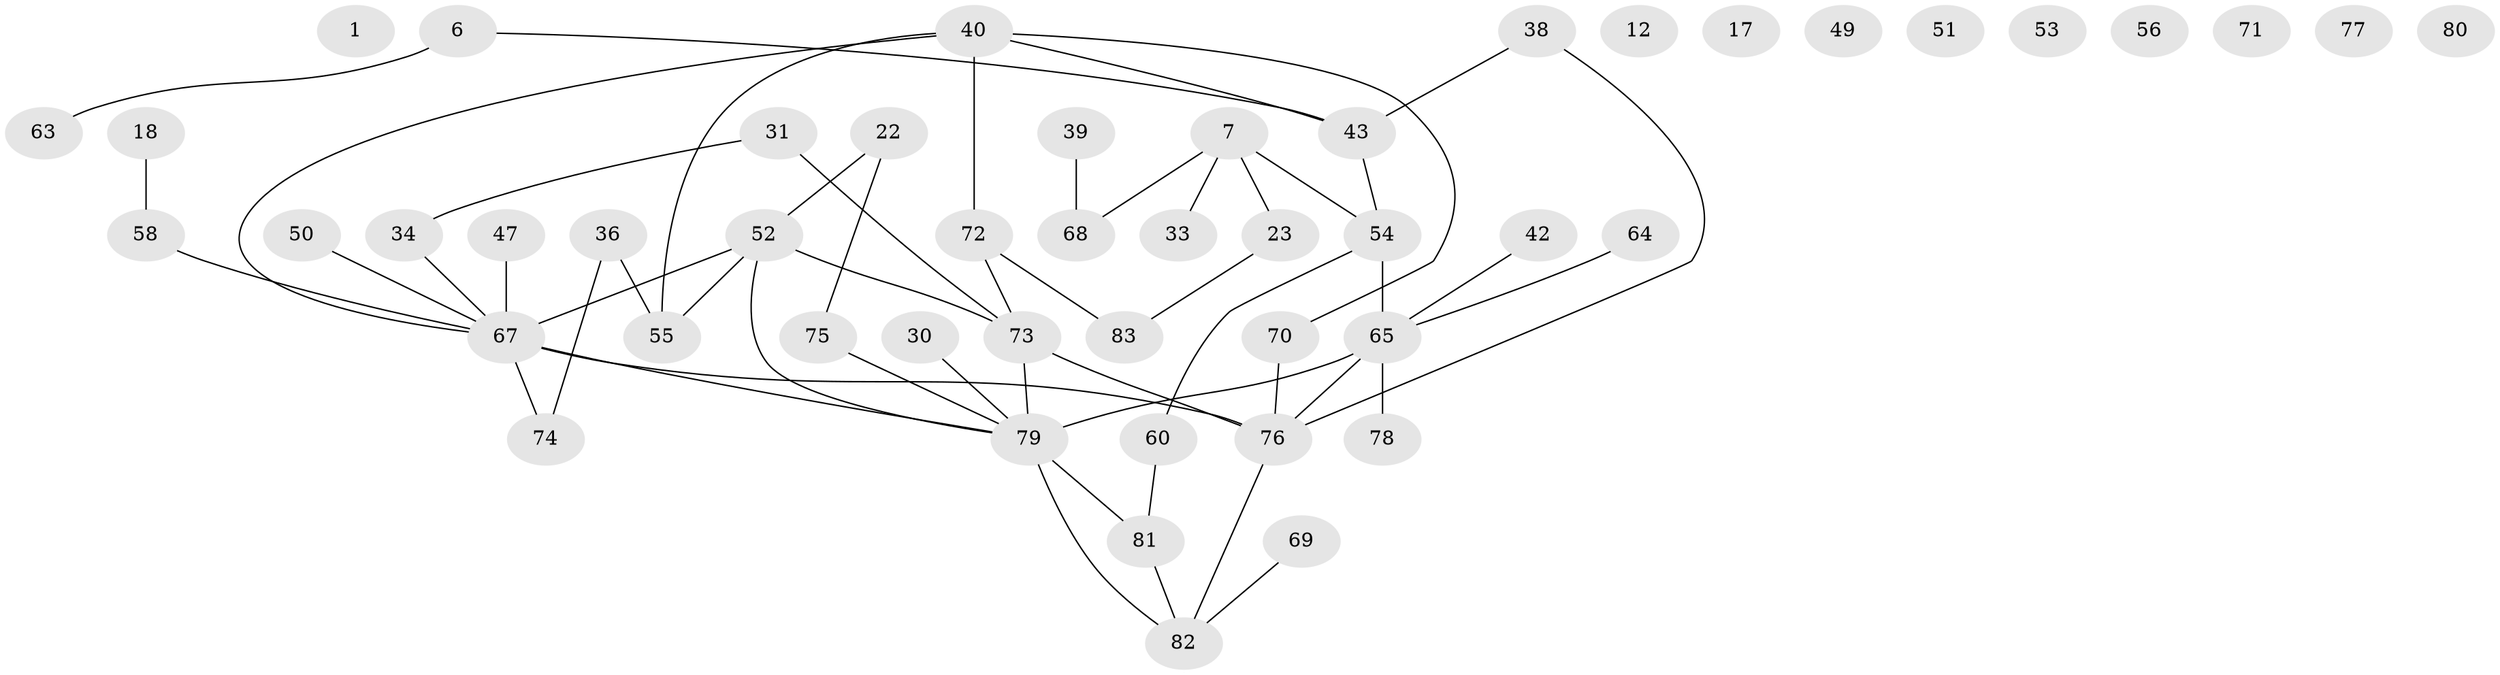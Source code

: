 // original degree distribution, {0: 0.12048192771084337, 3: 0.25301204819277107, 4: 0.10843373493975904, 2: 0.2891566265060241, 5: 0.060240963855421686, 1: 0.14457831325301204, 6: 0.024096385542168676}
// Generated by graph-tools (version 1.1) at 2025/42/03/04/25 21:42:33]
// undirected, 49 vertices, 54 edges
graph export_dot {
graph [start="1"]
  node [color=gray90,style=filled];
  1;
  6;
  7;
  12;
  17;
  18;
  22;
  23;
  30;
  31;
  33;
  34;
  36;
  38;
  39;
  40 [super="+20+32"];
  42;
  43;
  47;
  49;
  50;
  51;
  52 [super="+24+41"];
  53;
  54;
  55 [super="+16"];
  56;
  58;
  60;
  63;
  64;
  65 [super="+2+27+37"];
  67 [super="+11+62"];
  68;
  69;
  70;
  71;
  72 [super="+19"];
  73 [super="+14+45"];
  74 [super="+10"];
  75;
  76 [super="+46+66"];
  77;
  78;
  79 [super="+3+61+59"];
  80;
  81;
  82 [super="+44"];
  83;
  6 -- 43;
  6 -- 63;
  7 -- 23;
  7 -- 33;
  7 -- 54;
  7 -- 68;
  18 -- 58;
  22 -- 52;
  22 -- 75;
  23 -- 83;
  30 -- 79;
  31 -- 34;
  31 -- 73;
  34 -- 67;
  36 -- 74 [weight=2];
  36 -- 55;
  38 -- 43;
  38 -- 76;
  39 -- 68;
  40 -- 55;
  40 -- 70;
  40 -- 43;
  40 -- 72;
  40 -- 67;
  42 -- 65;
  43 -- 54;
  47 -- 67;
  50 -- 67;
  52 -- 67;
  52 -- 73 [weight=3];
  52 -- 79;
  52 -- 55;
  54 -- 60;
  54 -- 65;
  58 -- 67;
  60 -- 81;
  64 -- 65;
  65 -- 78;
  65 -- 79 [weight=3];
  65 -- 76 [weight=2];
  67 -- 76 [weight=2];
  67 -- 74 [weight=2];
  67 -- 79;
  69 -- 82;
  70 -- 76;
  72 -- 73 [weight=3];
  72 -- 83;
  73 -- 76;
  73 -- 79;
  75 -- 79;
  76 -- 82;
  79 -- 81;
  79 -- 82;
  81 -- 82;
}
